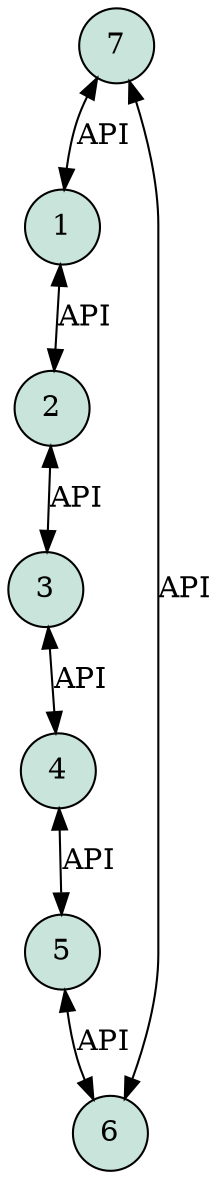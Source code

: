 graph {
    concentrate=true

    scale=0.75

    node [shape=circle style=filled fillcolor="#99ccbb88"]

    c7 [label="7"]
    c6 [label="6"]
    c5 [label="5"]
    c4 [label="4"]
    c3 [label="3"]
    c2 [label="2"]
    c1 [label="1"]

    edge [dir=both label="API"];
    c1 -- c2 -- c3 -- c4 -- c5 -- c6 -- c7 -- c1;
}
